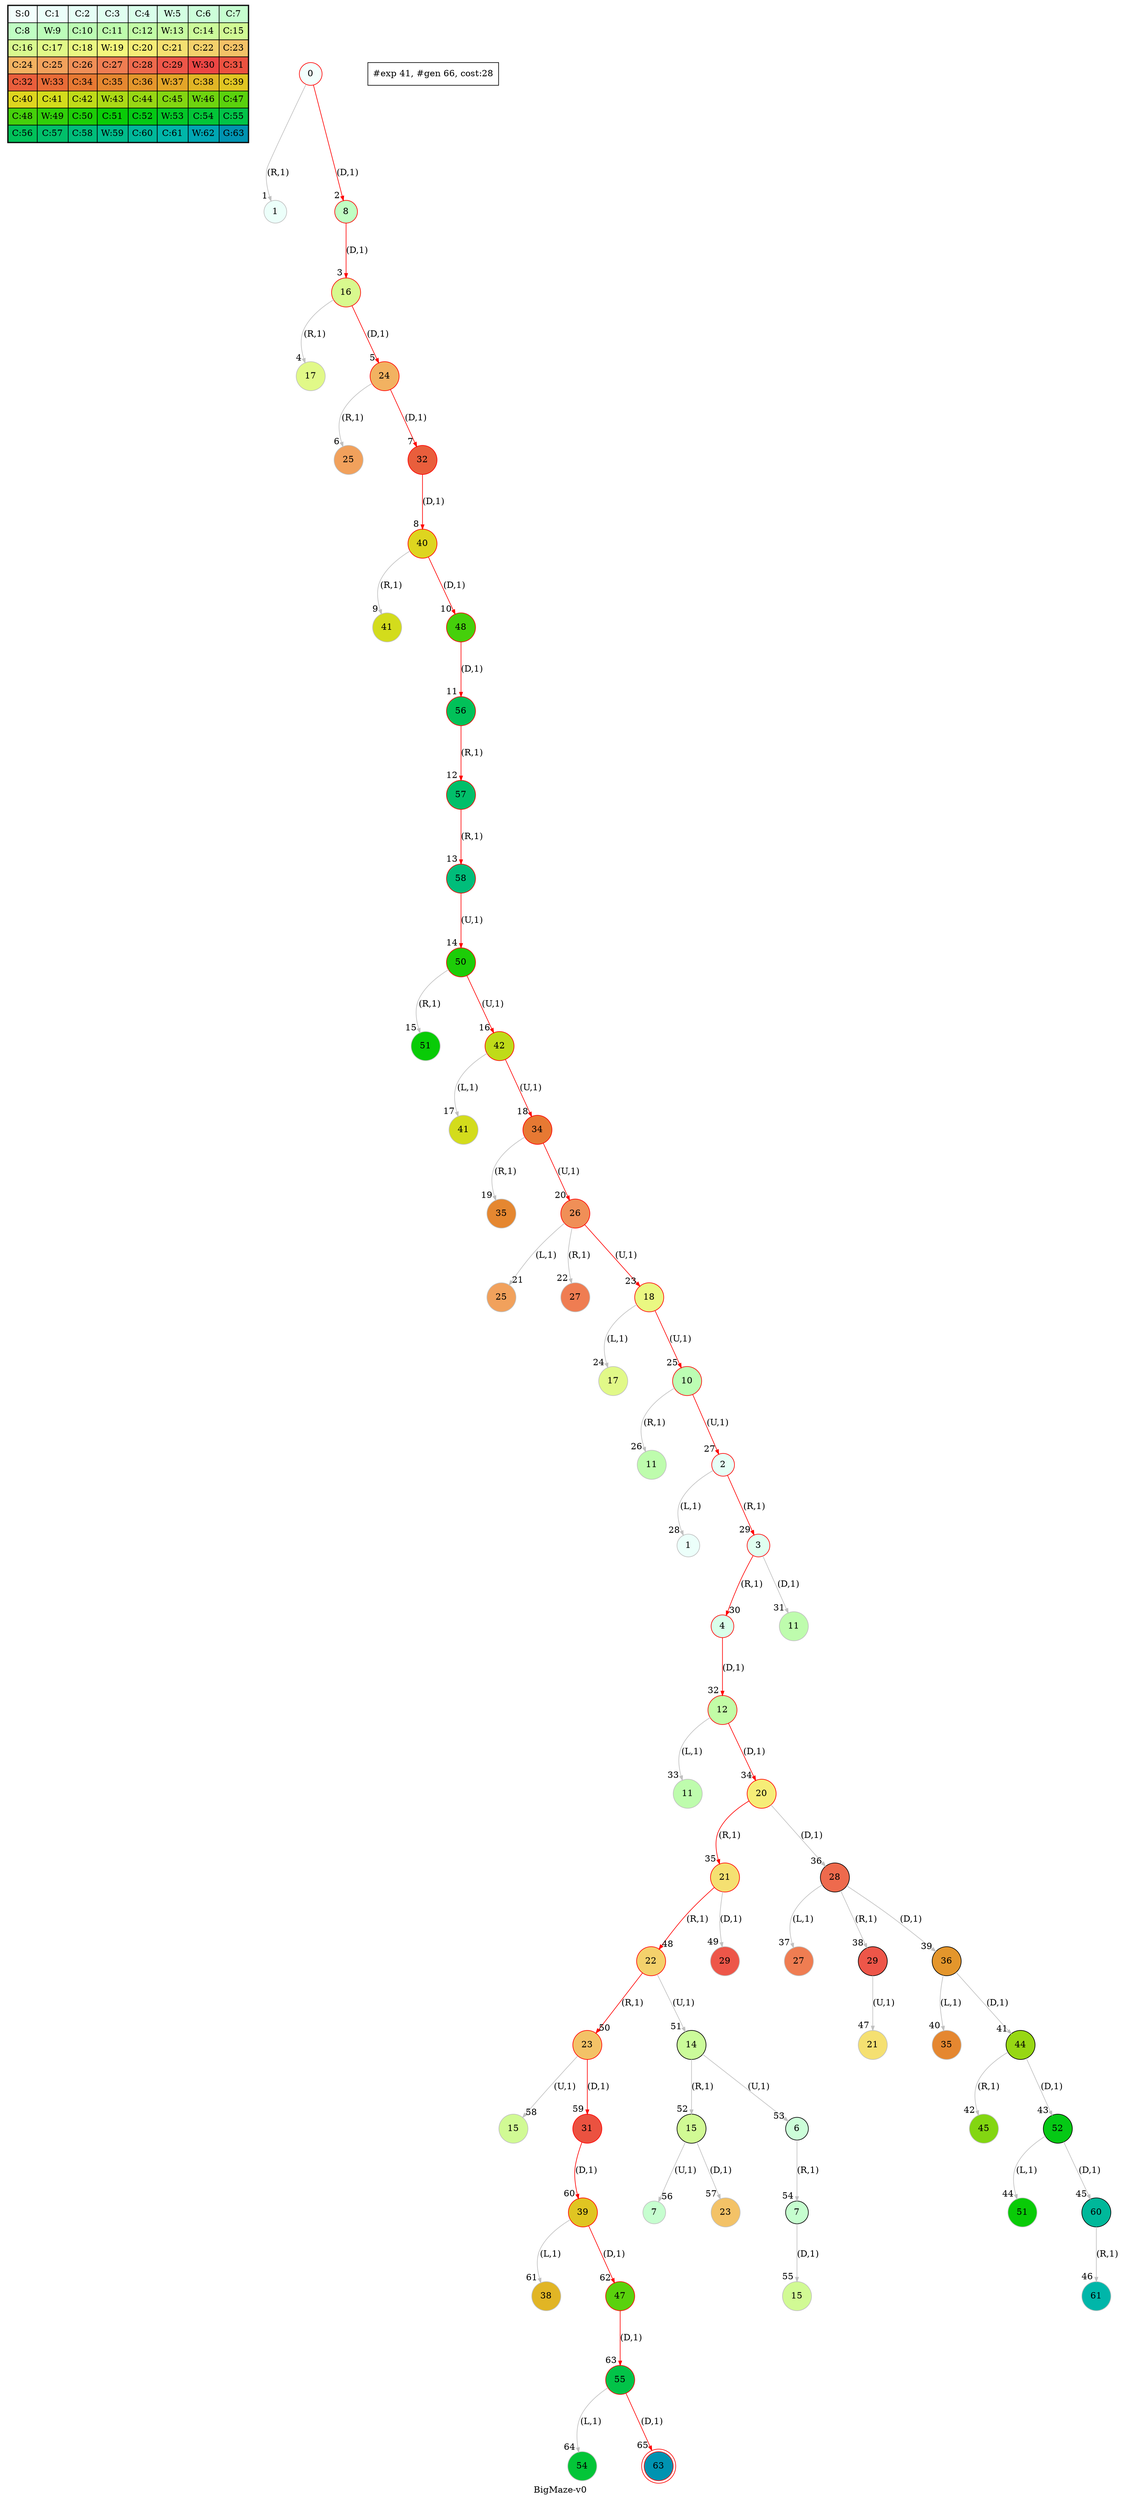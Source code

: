 digraph BigMaze { label="BigMaze-v0"
subgraph MAP {label=Map;map [shape=plaintext label=<<table border="1" cellpadding="5" cellspacing="0" cellborder="1"><tr><td bgcolor="0.46862745 0.04925994 0.99969645 1.        ">S:0</td><td bgcolor="0.45294118 0.07385253 0.99931706 1.        ">C:1</td><td bgcolor="0.4372549  0.09840028 0.99878599 1.        ">C:2</td><td bgcolor="0.42156863 0.12288829 0.99810333 1.        ">C:3</td><td bgcolor="0.40588235 0.1473017  0.99726917 1.        ">C:4</td><td bgcolor="0.39019608 0.17162568 0.99628365 1.        ">W:5</td><td bgcolor="0.3745098  0.19584547 0.99514692 1.        ">C:6</td><td bgcolor="0.35882353 0.21994636 0.99385914 1.        ">C:7</td></tr><tr><td bgcolor="0.34313725 0.24391372 0.99242051 1.        ">C:8</td><td bgcolor="0.32745098 0.267733   0.99083125 1.        ">W:9</td><td bgcolor="0.31176471 0.29138975 0.98909161 1.        ">C:10</td><td bgcolor="0.29607843 0.31486959 0.98720184 1.        ">C:11</td><td bgcolor="0.28039216 0.33815827 0.98516223 1.        ">C:12</td><td bgcolor="0.26470588 0.36124167 0.9829731  1.        ">W:13</td><td bgcolor="0.24901961 0.38410575 0.98063477 1.        ">C:14</td><td bgcolor="0.23333333 0.40673664 0.9781476  1.        ">C:15</td></tr><tr><td bgcolor="0.21764706 0.42912061 0.97551197 1.        ">C:16</td><td bgcolor="0.20196078 0.45124406 0.97272827 1.        ">C:17</td><td bgcolor="0.18627451 0.47309356 0.96979694 1.        ">C:18</td><td bgcolor="0.17058824 0.49465584 0.9667184  1.        ">W:19</td><td bgcolor="0.15490196 0.51591783 0.96349314 1.        ">C:20</td><td bgcolor="0.13921569 0.5368666  0.96012165 1.        ">C:21</td><td bgcolor="0.12352941 0.55748944 0.95660442 1.        ">C:22</td><td bgcolor="0.10784314 0.57777383 0.952942   1.        ">C:23</td></tr><tr><td bgcolor="0.09215686 0.59770746 0.94913494 1.        ">C:24</td><td bgcolor="0.07647059 0.61727822 0.94518383 1.        ">C:25</td><td bgcolor="0.06078431 0.63647424 0.94108925 1.        ">C:26</td><td bgcolor="0.04509804 0.65528385 0.93685184 1.        ">C:27</td><td bgcolor="0.02941176 0.67369564 0.93247223 1.        ">C:28</td><td bgcolor="0.01372549 0.69169844 0.92795109 1.        ">C:29</td><td bgcolor="0.00196078 0.70928131 0.92328911 1.        ">W:30</td><td bgcolor="0.01764706 0.72643357 0.91848699 1.        ">C:31</td></tr><tr><td bgcolor="0.03333333 0.74314483 0.91354546 1.        ">C:32</td><td bgcolor="0.04901961 0.75940492 0.90846527 1.        ">W:33</td><td bgcolor="0.06470588 0.77520398 0.9032472  1.        ">C:34</td><td bgcolor="0.08039216 0.79053241 0.89789203 1.        ">C:35</td><td bgcolor="0.09607843 0.80538092 0.89240058 1.        ">C:36</td><td bgcolor="0.11176471 0.81974048 0.88677369 1.        ">W:37</td><td bgcolor="0.12745098 0.83360239 0.88101219 1.        ">C:38</td><td bgcolor="0.14313725 0.84695821 0.87511698 1.        ">C:39</td></tr><tr><td bgcolor="0.15882353 0.85979985 0.86908895 1.        ">C:40</td><td bgcolor="0.1745098  0.87211951 0.862929   1.        ">C:41</td><td bgcolor="0.19019608 0.88390971 0.85663808 1.        ">C:42</td><td bgcolor="0.20588235 0.89516329 0.85021714 1.        ">W:43</td><td bgcolor="0.22156863 0.90587342 0.84366715 1.        ">C:44</td><td bgcolor="0.2372549  0.9160336  0.83698911 1.        ">C:45</td><td bgcolor="0.25294118 0.92563766 0.83018403 1.        ">W:46</td><td bgcolor="0.26862745 0.93467977 0.82325295 1.        ">C:47</td></tr><tr><td bgcolor="0.28431373 0.94315443 0.81619691 1.        ">C:48</td><td bgcolor="0.3        0.95105652 0.80901699 1.        ">W:49</td><td bgcolor="0.31568627 0.95838122 0.80171428 1.        ">C:50</td><td bgcolor="0.33137255 0.96512409 0.79428989 1.        ">C:51</td><td bgcolor="0.34705882 0.97128103 0.78674494 1.        ">C:52</td><td bgcolor="0.3627451  0.97684832 0.77908057 1.        ">W:53</td><td bgcolor="0.37843137 0.98182256 0.77129796 1.        ">C:54</td><td bgcolor="0.39411765 0.98620075 0.76339828 1.        ">C:55</td></tr><tr><td bgcolor="0.40980392 0.98998021 0.75538273 1.        ">C:56</td><td bgcolor="0.4254902  0.99315867 0.74725253 1.        ">C:57</td><td bgcolor="0.44117647 0.99573418 0.73900892 1.        ">C:58</td><td bgcolor="0.45686275 0.99770518 0.73065313 1.        ">W:59</td><td bgcolor="0.47254902 0.99907048 0.72218645 1.        ">C:60</td><td bgcolor="0.48823529 0.99982925 0.71361015 1.        ">C:61</td><td bgcolor="0.51176471 0.99982925 0.70054304 1.        ">W:62</td><td bgcolor="0.52745098 0.99907048 0.69169844 1.        ">G:63</td></tr></table>>]} 
nodesep=1 ranksep=1 node [shape=circle] edge [arrowsize=0.7] 
"0_0" [label=0 style=filled color=red  fillcolor="0.46862745 0.04925994 0.99969645 1.        "]; 
"0_0.1-1" [label=1 style=filled color=grey  fillcolor="0.45294118 0.07385253 0.99931706 1.        "];  "0_0" -> "0_0.1-1" [label="(R,1)" headlabel=" 1 " color=grey ]; 
"0_0.8-3" [label=8 style=filled color=grey  fillcolor="0.34313725 0.24391372 0.99242051 1.        "color=red ];   "0_0" -> "0_0.8-3" [label="(D,1)" headlabel=" 2 " color=grey color=red ];  
"0_0.8-3" [label=8 style=filled color=red  fillcolor="0.34313725 0.24391372 0.99242051 1.        "]; 
"0_0.8.16-3" [label=16 style=filled color=grey  fillcolor="0.21764706 0.42912061 0.97551197 1.        "color=red ];   "0_0.8-3" -> "0_0.8.16-3" [label="(D,1)" headlabel=" 3 " color=grey color=red ];  
"0_0.8.16-3" [label=16 style=filled color=red  fillcolor="0.21764706 0.42912061 0.97551197 1.        "]; 
"0_0.8.16.17-1" [label=17 style=filled color=grey  fillcolor="0.20196078 0.45124406 0.97272827 1.        "];  "0_0.8.16-3" -> "0_0.8.16.17-1" [label="(R,1)" headlabel=" 4 " color=grey ]; 
"0_0.8.16.24-3" [label=24 style=filled color=grey  fillcolor="0.09215686 0.59770746 0.94913494 1.        "color=red ];   "0_0.8.16-3" -> "0_0.8.16.24-3" [label="(D,1)" headlabel=" 5 " color=grey color=red ];  
"0_0.8.16.24-3" [label=24 style=filled color=red  fillcolor="0.09215686 0.59770746 0.94913494 1.        "]; 
"0_0.8.16.24.25-1" [label=25 style=filled color=grey  fillcolor="0.07647059 0.61727822 0.94518383 1.        "];  "0_0.8.16.24-3" -> "0_0.8.16.24.25-1" [label="(R,1)" headlabel=" 6 " color=grey ]; 
"0_0.8.16.24.32-3" [label=32 style=filled color=grey  fillcolor="0.03333333 0.74314483 0.91354546 1.        "color=red ];   "0_0.8.16.24-3" -> "0_0.8.16.24.32-3" [label="(D,1)" headlabel=" 7 " color=grey color=red ];  
"0_0.8.16.24.32-3" [label=32 style=filled color=red  fillcolor="0.03333333 0.74314483 0.91354546 1.        "]; 
"0_0.8.16.24.32.40-3" [label=40 style=filled color=grey  fillcolor="0.15882353 0.85979985 0.86908895 1.        "color=red ];   "0_0.8.16.24.32-3" -> "0_0.8.16.24.32.40-3" [label="(D,1)" headlabel=" 8 " color=grey color=red ];  
"0_0.8.16.24.32.40-3" [label=40 style=filled color=red  fillcolor="0.15882353 0.85979985 0.86908895 1.        "]; 
"0_0.8.16.24.32.40.41-1" [label=41 style=filled color=grey  fillcolor="0.1745098  0.87211951 0.862929   1.        "];  "0_0.8.16.24.32.40-3" -> "0_0.8.16.24.32.40.41-1" [label="(R,1)" headlabel=" 9 " color=grey ]; 
"0_0.8.16.24.32.40.48-3" [label=48 style=filled color=grey  fillcolor="0.28431373 0.94315443 0.81619691 1.        "color=red ];   "0_0.8.16.24.32.40-3" -> "0_0.8.16.24.32.40.48-3" [label="(D,1)" headlabel=" 10 " color=grey color=red ];  
"0_0.8.16.24.32.40.48-3" [label=48 style=filled color=red  fillcolor="0.28431373 0.94315443 0.81619691 1.        "]; 
"0_0.8.16.24.32.40.48.56-3" [label=56 style=filled color=grey  fillcolor="0.40980392 0.98998021 0.75538273 1.        "color=red ];   "0_0.8.16.24.32.40.48-3" -> "0_0.8.16.24.32.40.48.56-3" [label="(D,1)" headlabel=" 11 " color=grey color=red ];  
"0_0.8.16.24.32.40.48.56-3" [label=56 style=filled color=red  fillcolor="0.40980392 0.98998021 0.75538273 1.        "]; 
"0_0.8.16.24.32.40.48.56.57-1" [label=57 style=filled color=grey  fillcolor="0.4254902  0.99315867 0.74725253 1.        "color=red ];   "0_0.8.16.24.32.40.48.56-3" -> "0_0.8.16.24.32.40.48.56.57-1" [label="(R,1)" headlabel=" 12 " color=grey color=red ];  
"0_0.8.16.24.32.40.48.56.57-1" [label=57 style=filled color=red  fillcolor="0.4254902  0.99315867 0.74725253 1.        "]; 
"0_0.8.16.24.32.40.48.56.57.58-1" [label=58 style=filled color=grey  fillcolor="0.44117647 0.99573418 0.73900892 1.        "color=red ];   "0_0.8.16.24.32.40.48.56.57-1" -> "0_0.8.16.24.32.40.48.56.57.58-1" [label="(R,1)" headlabel=" 13 " color=grey color=red ];  
"0_0.8.16.24.32.40.48.56.57.58-1" [label=58 style=filled color=red  fillcolor="0.44117647 0.99573418 0.73900892 1.        "]; 
"0_0.8.16.24.32.40.48.56.57.58.50-2" [label=50 style=filled color=grey  fillcolor="0.31568627 0.95838122 0.80171428 1.        "color=red ];   "0_0.8.16.24.32.40.48.56.57.58-1" -> "0_0.8.16.24.32.40.48.56.57.58.50-2" [label="(U,1)" headlabel=" 14 " color=grey color=red ];  
"0_0.8.16.24.32.40.48.56.57.58.50-2" [label=50 style=filled color=red  fillcolor="0.31568627 0.95838122 0.80171428 1.        "]; 
"0_0.8.16.24.32.40.48.56.57.58.50.51-1" [label=51 style=filled color=grey  fillcolor="0.33137255 0.96512409 0.79428989 1.        "];  "0_0.8.16.24.32.40.48.56.57.58.50-2" -> "0_0.8.16.24.32.40.48.56.57.58.50.51-1" [label="(R,1)" headlabel=" 15 " color=grey ]; 
"0_0.8.16.24.32.40.48.56.57.58.50.42-2" [label=42 style=filled color=grey  fillcolor="0.19019608 0.88390971 0.85663808 1.        "color=red ];   "0_0.8.16.24.32.40.48.56.57.58.50-2" -> "0_0.8.16.24.32.40.48.56.57.58.50.42-2" [label="(U,1)" headlabel=" 16 " color=grey color=red ];  
"0_0.8.16.24.32.40.48.56.57.58.50.42-2" [label=42 style=filled color=red  fillcolor="0.19019608 0.88390971 0.85663808 1.        "]; 
"0_0.8.16.24.32.40.48.56.57.58.50.42.41-0" [label=41 style=filled color=grey  fillcolor="0.1745098  0.87211951 0.862929   1.        "];  "0_0.8.16.24.32.40.48.56.57.58.50.42-2" -> "0_0.8.16.24.32.40.48.56.57.58.50.42.41-0" [label="(L,1)" headlabel=" 17 " color=grey ]; 
"0_0.8.16.24.32.40.48.56.57.58.50.42.34-2" [label=34 style=filled color=grey  fillcolor="0.06470588 0.77520398 0.9032472  1.        "color=red ];   "0_0.8.16.24.32.40.48.56.57.58.50.42-2" -> "0_0.8.16.24.32.40.48.56.57.58.50.42.34-2" [label="(U,1)" headlabel=" 18 " color=grey color=red ];  
"0_0.8.16.24.32.40.48.56.57.58.50.42.34-2" [label=34 style=filled color=red  fillcolor="0.06470588 0.77520398 0.9032472  1.        "]; 
"0_0.8.16.24.32.40.48.56.57.58.50.42.34.35-1" [label=35 style=filled color=grey  fillcolor="0.08039216 0.79053241 0.89789203 1.        "];  "0_0.8.16.24.32.40.48.56.57.58.50.42.34-2" -> "0_0.8.16.24.32.40.48.56.57.58.50.42.34.35-1" [label="(R,1)" headlabel=" 19 " color=grey ]; 
"0_0.8.16.24.32.40.48.56.57.58.50.42.34.26-2" [label=26 style=filled color=grey  fillcolor="0.06078431 0.63647424 0.94108925 1.        "color=red ];   "0_0.8.16.24.32.40.48.56.57.58.50.42.34-2" -> "0_0.8.16.24.32.40.48.56.57.58.50.42.34.26-2" [label="(U,1)" headlabel=" 20 " color=grey color=red ];  
"0_0.8.16.24.32.40.48.56.57.58.50.42.34.26-2" [label=26 style=filled color=red  fillcolor="0.06078431 0.63647424 0.94108925 1.        "]; 
"0_0.8.16.24.32.40.48.56.57.58.50.42.34.26.25-0" [label=25 style=filled color=grey  fillcolor="0.07647059 0.61727822 0.94518383 1.        "];  "0_0.8.16.24.32.40.48.56.57.58.50.42.34.26-2" -> "0_0.8.16.24.32.40.48.56.57.58.50.42.34.26.25-0" [label="(L,1)" headlabel=" 21 " color=grey ]; 
"0_0.8.16.24.32.40.48.56.57.58.50.42.34.26.27-1" [label=27 style=filled color=grey  fillcolor="0.04509804 0.65528385 0.93685184 1.        "];  "0_0.8.16.24.32.40.48.56.57.58.50.42.34.26-2" -> "0_0.8.16.24.32.40.48.56.57.58.50.42.34.26.27-1" [label="(R,1)" headlabel=" 22 " color=grey ]; 
"0_0.8.16.24.32.40.48.56.57.58.50.42.34.26.18-2" [label=18 style=filled color=grey  fillcolor="0.18627451 0.47309356 0.96979694 1.        "color=red ];   "0_0.8.16.24.32.40.48.56.57.58.50.42.34.26-2" -> "0_0.8.16.24.32.40.48.56.57.58.50.42.34.26.18-2" [label="(U,1)" headlabel=" 23 " color=grey color=red ];  
"0_0.8.16.24.32.40.48.56.57.58.50.42.34.26.18-2" [label=18 style=filled color=red  fillcolor="0.18627451 0.47309356 0.96979694 1.        "]; 
"0_0.8.16.24.32.40.48.56.57.58.50.42.34.26.18.17-0" [label=17 style=filled color=grey  fillcolor="0.20196078 0.45124406 0.97272827 1.        "];  "0_0.8.16.24.32.40.48.56.57.58.50.42.34.26.18-2" -> "0_0.8.16.24.32.40.48.56.57.58.50.42.34.26.18.17-0" [label="(L,1)" headlabel=" 24 " color=grey ]; 
"0_0.8.16.24.32.40.48.56.57.58.50.42.34.26.18.10-2" [label=10 style=filled color=grey  fillcolor="0.31176471 0.29138975 0.98909161 1.        "color=red ];   "0_0.8.16.24.32.40.48.56.57.58.50.42.34.26.18-2" -> "0_0.8.16.24.32.40.48.56.57.58.50.42.34.26.18.10-2" [label="(U,1)" headlabel=" 25 " color=grey color=red ];  
"0_0.8.16.24.32.40.48.56.57.58.50.42.34.26.18.10-2" [label=10 style=filled color=red  fillcolor="0.31176471 0.29138975 0.98909161 1.        "]; 
"0_0.8.16.24.32.40.48.56.57.58.50.42.34.26.18.10.11-1" [label=11 style=filled color=grey  fillcolor="0.29607843 0.31486959 0.98720184 1.        "];  "0_0.8.16.24.32.40.48.56.57.58.50.42.34.26.18.10-2" -> "0_0.8.16.24.32.40.48.56.57.58.50.42.34.26.18.10.11-1" [label="(R,1)" headlabel=" 26 " color=grey ]; 
"0_0.8.16.24.32.40.48.56.57.58.50.42.34.26.18.10.2-2" [label=2 style=filled color=grey  fillcolor="0.4372549  0.09840028 0.99878599 1.        "color=red ];   "0_0.8.16.24.32.40.48.56.57.58.50.42.34.26.18.10-2" -> "0_0.8.16.24.32.40.48.56.57.58.50.42.34.26.18.10.2-2" [label="(U,1)" headlabel=" 27 " color=grey color=red ];  
"0_0.8.16.24.32.40.48.56.57.58.50.42.34.26.18.10.2-2" [label=2 style=filled color=red  fillcolor="0.4372549  0.09840028 0.99878599 1.        "]; 
"0_0.8.16.24.32.40.48.56.57.58.50.42.34.26.18.10.2.1-0" [label=1 style=filled color=grey  fillcolor="0.45294118 0.07385253 0.99931706 1.        "];  "0_0.8.16.24.32.40.48.56.57.58.50.42.34.26.18.10.2-2" -> "0_0.8.16.24.32.40.48.56.57.58.50.42.34.26.18.10.2.1-0" [label="(L,1)" headlabel=" 28 " color=grey ]; 
"0_0.8.16.24.32.40.48.56.57.58.50.42.34.26.18.10.2.3-1" [label=3 style=filled color=grey  fillcolor="0.42156863 0.12288829 0.99810333 1.        "color=red ];   "0_0.8.16.24.32.40.48.56.57.58.50.42.34.26.18.10.2-2" -> "0_0.8.16.24.32.40.48.56.57.58.50.42.34.26.18.10.2.3-1" [label="(R,1)" headlabel=" 29 " color=grey color=red ];  
"0_0.8.16.24.32.40.48.56.57.58.50.42.34.26.18.10.2.3-1" [label=3 style=filled color=red  fillcolor="0.42156863 0.12288829 0.99810333 1.        "]; 
"0_0.8.16.24.32.40.48.56.57.58.50.42.34.26.18.10.2.3.4-1" [label=4 style=filled color=grey  fillcolor="0.40588235 0.1473017  0.99726917 1.        "color=red ];   "0_0.8.16.24.32.40.48.56.57.58.50.42.34.26.18.10.2.3-1" -> "0_0.8.16.24.32.40.48.56.57.58.50.42.34.26.18.10.2.3.4-1" [label="(R,1)" headlabel=" 30 " color=grey color=red ];  
"0_0.8.16.24.32.40.48.56.57.58.50.42.34.26.18.10.2.3.11-3" [label=11 style=filled color=grey  fillcolor="0.29607843 0.31486959 0.98720184 1.        "];  "0_0.8.16.24.32.40.48.56.57.58.50.42.34.26.18.10.2.3-1" -> "0_0.8.16.24.32.40.48.56.57.58.50.42.34.26.18.10.2.3.11-3" [label="(D,1)" headlabel=" 31 " color=grey ]; 
"0_0.8.16.24.32.40.48.56.57.58.50.42.34.26.18.10.2.3.4-1" [label=4 style=filled color=red  fillcolor="0.40588235 0.1473017  0.99726917 1.        "]; 
"0_0.8.16.24.32.40.48.56.57.58.50.42.34.26.18.10.2.3.4.12-3" [label=12 style=filled color=grey  fillcolor="0.28039216 0.33815827 0.98516223 1.        "color=red ];   "0_0.8.16.24.32.40.48.56.57.58.50.42.34.26.18.10.2.3.4-1" -> "0_0.8.16.24.32.40.48.56.57.58.50.42.34.26.18.10.2.3.4.12-3" [label="(D,1)" headlabel=" 32 " color=grey color=red ];  
"0_0.8.16.24.32.40.48.56.57.58.50.42.34.26.18.10.2.3.4.12-3" [label=12 style=filled color=red  fillcolor="0.28039216 0.33815827 0.98516223 1.        "]; 
"0_0.8.16.24.32.40.48.56.57.58.50.42.34.26.18.10.2.3.4.12.11-0" [label=11 style=filled color=grey  fillcolor="0.29607843 0.31486959 0.98720184 1.        "];  "0_0.8.16.24.32.40.48.56.57.58.50.42.34.26.18.10.2.3.4.12-3" -> "0_0.8.16.24.32.40.48.56.57.58.50.42.34.26.18.10.2.3.4.12.11-0" [label="(L,1)" headlabel=" 33 " color=grey ]; 
"0_0.8.16.24.32.40.48.56.57.58.50.42.34.26.18.10.2.3.4.12.20-3" [label=20 style=filled color=grey  fillcolor="0.15490196 0.51591783 0.96349314 1.        "color=red ];   "0_0.8.16.24.32.40.48.56.57.58.50.42.34.26.18.10.2.3.4.12-3" -> "0_0.8.16.24.32.40.48.56.57.58.50.42.34.26.18.10.2.3.4.12.20-3" [label="(D,1)" headlabel=" 34 " color=grey color=red ];  
"0_0.8.16.24.32.40.48.56.57.58.50.42.34.26.18.10.2.3.4.12.20-3" [label=20 style=filled color=red  fillcolor="0.15490196 0.51591783 0.96349314 1.        "]; 
"0_0.8.16.24.32.40.48.56.57.58.50.42.34.26.18.10.2.3.4.12.20.21-1" [label=21 style=filled color=grey  fillcolor="0.13921569 0.5368666  0.96012165 1.        "color=red ];   "0_0.8.16.24.32.40.48.56.57.58.50.42.34.26.18.10.2.3.4.12.20-3" -> "0_0.8.16.24.32.40.48.56.57.58.50.42.34.26.18.10.2.3.4.12.20.21-1" [label="(R,1)" headlabel=" 35 " color=grey color=red ];  
"0_0.8.16.24.32.40.48.56.57.58.50.42.34.26.18.10.2.3.4.12.20.28-3" [label=28 style=filled color=grey  fillcolor="0.02941176 0.67369564 0.93247223 1.        "];  "0_0.8.16.24.32.40.48.56.57.58.50.42.34.26.18.10.2.3.4.12.20-3" -> "0_0.8.16.24.32.40.48.56.57.58.50.42.34.26.18.10.2.3.4.12.20.28-3" [label="(D,1)" headlabel=" 36 " color=grey ]; 
"0_0.8.16.24.32.40.48.56.57.58.50.42.34.26.18.10.2.3.4.12.20.28-3" [label=28 style=filled color=black  fillcolor="0.02941176 0.67369564 0.93247223 1.        "]; 
"0_0.8.16.24.32.40.48.56.57.58.50.42.34.26.18.10.2.3.4.12.20.28.27-0" [label=27 style=filled color=grey  fillcolor="0.04509804 0.65528385 0.93685184 1.        "];  "0_0.8.16.24.32.40.48.56.57.58.50.42.34.26.18.10.2.3.4.12.20.28-3" -> "0_0.8.16.24.32.40.48.56.57.58.50.42.34.26.18.10.2.3.4.12.20.28.27-0" [label="(L,1)" headlabel=" 37 " color=grey ]; 
"0_0.8.16.24.32.40.48.56.57.58.50.42.34.26.18.10.2.3.4.12.20.28.29-1" [label=29 style=filled color=grey  fillcolor="0.01372549 0.69169844 0.92795109 1.        "];  "0_0.8.16.24.32.40.48.56.57.58.50.42.34.26.18.10.2.3.4.12.20.28-3" -> "0_0.8.16.24.32.40.48.56.57.58.50.42.34.26.18.10.2.3.4.12.20.28.29-1" [label="(R,1)" headlabel=" 38 " color=grey ]; 
"0_0.8.16.24.32.40.48.56.57.58.50.42.34.26.18.10.2.3.4.12.20.28.36-3" [label=36 style=filled color=grey  fillcolor="0.09607843 0.80538092 0.89240058 1.        "];  "0_0.8.16.24.32.40.48.56.57.58.50.42.34.26.18.10.2.3.4.12.20.28-3" -> "0_0.8.16.24.32.40.48.56.57.58.50.42.34.26.18.10.2.3.4.12.20.28.36-3" [label="(D,1)" headlabel=" 39 " color=grey ]; 
"0_0.8.16.24.32.40.48.56.57.58.50.42.34.26.18.10.2.3.4.12.20.28.36-3" [label=36 style=filled color=black  fillcolor="0.09607843 0.80538092 0.89240058 1.        "]; 
"0_0.8.16.24.32.40.48.56.57.58.50.42.34.26.18.10.2.3.4.12.20.28.36.35-0" [label=35 style=filled color=grey  fillcolor="0.08039216 0.79053241 0.89789203 1.        "];  "0_0.8.16.24.32.40.48.56.57.58.50.42.34.26.18.10.2.3.4.12.20.28.36-3" -> "0_0.8.16.24.32.40.48.56.57.58.50.42.34.26.18.10.2.3.4.12.20.28.36.35-0" [label="(L,1)" headlabel=" 40 " color=grey ]; 
"0_0.8.16.24.32.40.48.56.57.58.50.42.34.26.18.10.2.3.4.12.20.28.36.44-3" [label=44 style=filled color=grey  fillcolor="0.22156863 0.90587342 0.84366715 1.        "];  "0_0.8.16.24.32.40.48.56.57.58.50.42.34.26.18.10.2.3.4.12.20.28.36-3" -> "0_0.8.16.24.32.40.48.56.57.58.50.42.34.26.18.10.2.3.4.12.20.28.36.44-3" [label="(D,1)" headlabel=" 41 " color=grey ]; 
"0_0.8.16.24.32.40.48.56.57.58.50.42.34.26.18.10.2.3.4.12.20.28.36.44-3" [label=44 style=filled color=black  fillcolor="0.22156863 0.90587342 0.84366715 1.        "]; 
"0_0.8.16.24.32.40.48.56.57.58.50.42.34.26.18.10.2.3.4.12.20.28.36.44.45-1" [label=45 style=filled color=grey  fillcolor="0.2372549  0.9160336  0.83698911 1.        "];  "0_0.8.16.24.32.40.48.56.57.58.50.42.34.26.18.10.2.3.4.12.20.28.36.44-3" -> "0_0.8.16.24.32.40.48.56.57.58.50.42.34.26.18.10.2.3.4.12.20.28.36.44.45-1" [label="(R,1)" headlabel=" 42 " color=grey ]; 
"0_0.8.16.24.32.40.48.56.57.58.50.42.34.26.18.10.2.3.4.12.20.28.36.44.52-3" [label=52 style=filled color=grey  fillcolor="0.34705882 0.97128103 0.78674494 1.        "];  "0_0.8.16.24.32.40.48.56.57.58.50.42.34.26.18.10.2.3.4.12.20.28.36.44-3" -> "0_0.8.16.24.32.40.48.56.57.58.50.42.34.26.18.10.2.3.4.12.20.28.36.44.52-3" [label="(D,1)" headlabel=" 43 " color=grey ]; 
"0_0.8.16.24.32.40.48.56.57.58.50.42.34.26.18.10.2.3.4.12.20.28.36.44.52-3" [label=52 style=filled color=black  fillcolor="0.34705882 0.97128103 0.78674494 1.        "]; 
"0_0.8.16.24.32.40.48.56.57.58.50.42.34.26.18.10.2.3.4.12.20.28.36.44.52.51-0" [label=51 style=filled color=grey  fillcolor="0.33137255 0.96512409 0.79428989 1.        "];  "0_0.8.16.24.32.40.48.56.57.58.50.42.34.26.18.10.2.3.4.12.20.28.36.44.52-3" -> "0_0.8.16.24.32.40.48.56.57.58.50.42.34.26.18.10.2.3.4.12.20.28.36.44.52.51-0" [label="(L,1)" headlabel=" 44 " color=grey ]; 
"0_0.8.16.24.32.40.48.56.57.58.50.42.34.26.18.10.2.3.4.12.20.28.36.44.52.60-3" [label=60 style=filled color=grey  fillcolor="0.47254902 0.99907048 0.72218645 1.        "];  "0_0.8.16.24.32.40.48.56.57.58.50.42.34.26.18.10.2.3.4.12.20.28.36.44.52-3" -> "0_0.8.16.24.32.40.48.56.57.58.50.42.34.26.18.10.2.3.4.12.20.28.36.44.52.60-3" [label="(D,1)" headlabel=" 45 " color=grey ]; 
"0_0.8.16.24.32.40.48.56.57.58.50.42.34.26.18.10.2.3.4.12.20.28.36.44.52.60-3" [label=60 style=filled color=black  fillcolor="0.47254902 0.99907048 0.72218645 1.        "]; 
"0_0.8.16.24.32.40.48.56.57.58.50.42.34.26.18.10.2.3.4.12.20.28.36.44.52.60.61-1" [label=61 style=filled color=grey  fillcolor="0.48823529 0.99982925 0.71361015 1.        "];  "0_0.8.16.24.32.40.48.56.57.58.50.42.34.26.18.10.2.3.4.12.20.28.36.44.52.60-3" -> "0_0.8.16.24.32.40.48.56.57.58.50.42.34.26.18.10.2.3.4.12.20.28.36.44.52.60.61-1" [label="(R,1)" headlabel=" 46 " color=grey ]; 
"0_0.8.16.24.32.40.48.56.57.58.50.42.34.26.18.10.2.3.4.12.20.28.29-1" [label=29 style=filled color=black  fillcolor="0.01372549 0.69169844 0.92795109 1.        "]; 
"0_0.8.16.24.32.40.48.56.57.58.50.42.34.26.18.10.2.3.4.12.20.28.29.21-2" [label=21 style=filled color=grey  fillcolor="0.13921569 0.5368666  0.96012165 1.        "];  "0_0.8.16.24.32.40.48.56.57.58.50.42.34.26.18.10.2.3.4.12.20.28.29-1" -> "0_0.8.16.24.32.40.48.56.57.58.50.42.34.26.18.10.2.3.4.12.20.28.29.21-2" [label="(U,1)" headlabel=" 47 " color=grey ]; 
"0_0.8.16.24.32.40.48.56.57.58.50.42.34.26.18.10.2.3.4.12.20.21-1" [label=21 style=filled color=red  fillcolor="0.13921569 0.5368666  0.96012165 1.        "]; 
"0_0.8.16.24.32.40.48.56.57.58.50.42.34.26.18.10.2.3.4.12.20.21.22-1" [label=22 style=filled color=grey  fillcolor="0.12352941 0.55748944 0.95660442 1.        "color=red ];   "0_0.8.16.24.32.40.48.56.57.58.50.42.34.26.18.10.2.3.4.12.20.21-1" -> "0_0.8.16.24.32.40.48.56.57.58.50.42.34.26.18.10.2.3.4.12.20.21.22-1" [label="(R,1)" headlabel=" 48 " color=grey color=red ];  
"0_0.8.16.24.32.40.48.56.57.58.50.42.34.26.18.10.2.3.4.12.20.21.29-3" [label=29 style=filled color=grey  fillcolor="0.01372549 0.69169844 0.92795109 1.        "];  "0_0.8.16.24.32.40.48.56.57.58.50.42.34.26.18.10.2.3.4.12.20.21-1" -> "0_0.8.16.24.32.40.48.56.57.58.50.42.34.26.18.10.2.3.4.12.20.21.29-3" [label="(D,1)" headlabel=" 49 " color=grey ]; 
"0_0.8.16.24.32.40.48.56.57.58.50.42.34.26.18.10.2.3.4.12.20.21.22-1" [label=22 style=filled color=red  fillcolor="0.12352941 0.55748944 0.95660442 1.        "]; 
"0_0.8.16.24.32.40.48.56.57.58.50.42.34.26.18.10.2.3.4.12.20.21.22.23-1" [label=23 style=filled color=grey  fillcolor="0.10784314 0.57777383 0.952942   1.        "color=red ];   "0_0.8.16.24.32.40.48.56.57.58.50.42.34.26.18.10.2.3.4.12.20.21.22-1" -> "0_0.8.16.24.32.40.48.56.57.58.50.42.34.26.18.10.2.3.4.12.20.21.22.23-1" [label="(R,1)" headlabel=" 50 " color=grey color=red ];  
"0_0.8.16.24.32.40.48.56.57.58.50.42.34.26.18.10.2.3.4.12.20.21.22.14-2" [label=14 style=filled color=grey  fillcolor="0.24901961 0.38410575 0.98063477 1.        "];  "0_0.8.16.24.32.40.48.56.57.58.50.42.34.26.18.10.2.3.4.12.20.21.22-1" -> "0_0.8.16.24.32.40.48.56.57.58.50.42.34.26.18.10.2.3.4.12.20.21.22.14-2" [label="(U,1)" headlabel=" 51 " color=grey ]; 
"0_0.8.16.24.32.40.48.56.57.58.50.42.34.26.18.10.2.3.4.12.20.21.22.14-2" [label=14 style=filled color=black  fillcolor="0.24901961 0.38410575 0.98063477 1.        "]; 
"0_0.8.16.24.32.40.48.56.57.58.50.42.34.26.18.10.2.3.4.12.20.21.22.14.15-1" [label=15 style=filled color=grey  fillcolor="0.23333333 0.40673664 0.9781476  1.        "];  "0_0.8.16.24.32.40.48.56.57.58.50.42.34.26.18.10.2.3.4.12.20.21.22.14-2" -> "0_0.8.16.24.32.40.48.56.57.58.50.42.34.26.18.10.2.3.4.12.20.21.22.14.15-1" [label="(R,1)" headlabel=" 52 " color=grey ]; 
"0_0.8.16.24.32.40.48.56.57.58.50.42.34.26.18.10.2.3.4.12.20.21.22.14.6-2" [label=6 style=filled color=grey  fillcolor="0.3745098  0.19584547 0.99514692 1.        "];  "0_0.8.16.24.32.40.48.56.57.58.50.42.34.26.18.10.2.3.4.12.20.21.22.14-2" -> "0_0.8.16.24.32.40.48.56.57.58.50.42.34.26.18.10.2.3.4.12.20.21.22.14.6-2" [label="(U,1)" headlabel=" 53 " color=grey ]; 
"0_0.8.16.24.32.40.48.56.57.58.50.42.34.26.18.10.2.3.4.12.20.21.22.14.6-2" [label=6 style=filled color=black  fillcolor="0.3745098  0.19584547 0.99514692 1.        "]; 
"0_0.8.16.24.32.40.48.56.57.58.50.42.34.26.18.10.2.3.4.12.20.21.22.14.6.7-1" [label=7 style=filled color=grey  fillcolor="0.35882353 0.21994636 0.99385914 1.        "];  "0_0.8.16.24.32.40.48.56.57.58.50.42.34.26.18.10.2.3.4.12.20.21.22.14.6-2" -> "0_0.8.16.24.32.40.48.56.57.58.50.42.34.26.18.10.2.3.4.12.20.21.22.14.6.7-1" [label="(R,1)" headlabel=" 54 " color=grey ]; 
"0_0.8.16.24.32.40.48.56.57.58.50.42.34.26.18.10.2.3.4.12.20.21.22.14.6.7-1" [label=7 style=filled color=black  fillcolor="0.35882353 0.21994636 0.99385914 1.        "]; 
"0_0.8.16.24.32.40.48.56.57.58.50.42.34.26.18.10.2.3.4.12.20.21.22.14.6.7.15-3" [label=15 style=filled color=grey  fillcolor="0.23333333 0.40673664 0.9781476  1.        "];  "0_0.8.16.24.32.40.48.56.57.58.50.42.34.26.18.10.2.3.4.12.20.21.22.14.6.7-1" -> "0_0.8.16.24.32.40.48.56.57.58.50.42.34.26.18.10.2.3.4.12.20.21.22.14.6.7.15-3" [label="(D,1)" headlabel=" 55 " color=grey ]; 
"0_0.8.16.24.32.40.48.56.57.58.50.42.34.26.18.10.2.3.4.12.20.21.22.14.15-1" [label=15 style=filled color=black  fillcolor="0.23333333 0.40673664 0.9781476  1.        "]; 
"0_0.8.16.24.32.40.48.56.57.58.50.42.34.26.18.10.2.3.4.12.20.21.22.14.15.7-2" [label=7 style=filled color=grey  fillcolor="0.35882353 0.21994636 0.99385914 1.        "];  "0_0.8.16.24.32.40.48.56.57.58.50.42.34.26.18.10.2.3.4.12.20.21.22.14.15-1" -> "0_0.8.16.24.32.40.48.56.57.58.50.42.34.26.18.10.2.3.4.12.20.21.22.14.15.7-2" [label="(U,1)" headlabel=" 56 " color=grey ]; 
"0_0.8.16.24.32.40.48.56.57.58.50.42.34.26.18.10.2.3.4.12.20.21.22.14.15.23-3" [label=23 style=filled color=grey  fillcolor="0.10784314 0.57777383 0.952942   1.        "];  "0_0.8.16.24.32.40.48.56.57.58.50.42.34.26.18.10.2.3.4.12.20.21.22.14.15-1" -> "0_0.8.16.24.32.40.48.56.57.58.50.42.34.26.18.10.2.3.4.12.20.21.22.14.15.23-3" [label="(D,1)" headlabel=" 57 " color=grey ]; 
"0_0.8.16.24.32.40.48.56.57.58.50.42.34.26.18.10.2.3.4.12.20.21.22.23-1" [label=23 style=filled color=red  fillcolor="0.10784314 0.57777383 0.952942   1.        "]; 
"0_0.8.16.24.32.40.48.56.57.58.50.42.34.26.18.10.2.3.4.12.20.21.22.23.15-2" [label=15 style=filled color=grey  fillcolor="0.23333333 0.40673664 0.9781476  1.        "];  "0_0.8.16.24.32.40.48.56.57.58.50.42.34.26.18.10.2.3.4.12.20.21.22.23-1" -> "0_0.8.16.24.32.40.48.56.57.58.50.42.34.26.18.10.2.3.4.12.20.21.22.23.15-2" [label="(U,1)" headlabel=" 58 " color=grey ]; 
"0_0.8.16.24.32.40.48.56.57.58.50.42.34.26.18.10.2.3.4.12.20.21.22.23.31-3" [label=31 style=filled color=grey  fillcolor="0.01764706 0.72643357 0.91848699 1.        "color=red ];   "0_0.8.16.24.32.40.48.56.57.58.50.42.34.26.18.10.2.3.4.12.20.21.22.23-1" -> "0_0.8.16.24.32.40.48.56.57.58.50.42.34.26.18.10.2.3.4.12.20.21.22.23.31-3" [label="(D,1)" headlabel=" 59 " color=grey color=red ];  
"0_0.8.16.24.32.40.48.56.57.58.50.42.34.26.18.10.2.3.4.12.20.21.22.23.31-3" [label=31 style=filled color=red  fillcolor="0.01764706 0.72643357 0.91848699 1.        "]; 
"0_0.8.16.24.32.40.48.56.57.58.50.42.34.26.18.10.2.3.4.12.20.21.22.23.31.39-3" [label=39 style=filled color=grey  fillcolor="0.14313725 0.84695821 0.87511698 1.        "color=red ];   "0_0.8.16.24.32.40.48.56.57.58.50.42.34.26.18.10.2.3.4.12.20.21.22.23.31-3" -> "0_0.8.16.24.32.40.48.56.57.58.50.42.34.26.18.10.2.3.4.12.20.21.22.23.31.39-3" [label="(D,1)" headlabel=" 60 " color=grey color=red ];  
"0_0.8.16.24.32.40.48.56.57.58.50.42.34.26.18.10.2.3.4.12.20.21.22.23.31.39-3" [label=39 style=filled color=red  fillcolor="0.14313725 0.84695821 0.87511698 1.        "]; 
"0_0.8.16.24.32.40.48.56.57.58.50.42.34.26.18.10.2.3.4.12.20.21.22.23.31.39.38-0" [label=38 style=filled color=grey  fillcolor="0.12745098 0.83360239 0.88101219 1.        "];  "0_0.8.16.24.32.40.48.56.57.58.50.42.34.26.18.10.2.3.4.12.20.21.22.23.31.39-3" -> "0_0.8.16.24.32.40.48.56.57.58.50.42.34.26.18.10.2.3.4.12.20.21.22.23.31.39.38-0" [label="(L,1)" headlabel=" 61 " color=grey ]; 
"0_0.8.16.24.32.40.48.56.57.58.50.42.34.26.18.10.2.3.4.12.20.21.22.23.31.39.47-3" [label=47 style=filled color=grey  fillcolor="0.26862745 0.93467977 0.82325295 1.        "color=red ];   "0_0.8.16.24.32.40.48.56.57.58.50.42.34.26.18.10.2.3.4.12.20.21.22.23.31.39-3" -> "0_0.8.16.24.32.40.48.56.57.58.50.42.34.26.18.10.2.3.4.12.20.21.22.23.31.39.47-3" [label="(D,1)" headlabel=" 62 " color=grey color=red ];  
"0_0.8.16.24.32.40.48.56.57.58.50.42.34.26.18.10.2.3.4.12.20.21.22.23.31.39.47-3" [label=47 style=filled color=red  fillcolor="0.26862745 0.93467977 0.82325295 1.        "]; 
"0_0.8.16.24.32.40.48.56.57.58.50.42.34.26.18.10.2.3.4.12.20.21.22.23.31.39.47.55-3" [label=55 style=filled color=grey  fillcolor="0.39411765 0.98620075 0.76339828 1.        "color=red ];   "0_0.8.16.24.32.40.48.56.57.58.50.42.34.26.18.10.2.3.4.12.20.21.22.23.31.39.47-3" -> "0_0.8.16.24.32.40.48.56.57.58.50.42.34.26.18.10.2.3.4.12.20.21.22.23.31.39.47.55-3" [label="(D,1)" headlabel=" 63 " color=grey color=red ];  
"0_0.8.16.24.32.40.48.56.57.58.50.42.34.26.18.10.2.3.4.12.20.21.22.23.31.39.47.55-3" [label=55 style=filled color=red  fillcolor="0.39411765 0.98620075 0.76339828 1.        "]; 
"0_0.8.16.24.32.40.48.56.57.58.50.42.34.26.18.10.2.3.4.12.20.21.22.23.31.39.47.55.54-0" [label=54 style=filled color=grey  fillcolor="0.37843137 0.98182256 0.77129796 1.        "];  "0_0.8.16.24.32.40.48.56.57.58.50.42.34.26.18.10.2.3.4.12.20.21.22.23.31.39.47.55-3" -> "0_0.8.16.24.32.40.48.56.57.58.50.42.34.26.18.10.2.3.4.12.20.21.22.23.31.39.47.55.54-0" [label="(L,1)" headlabel=" 64 " color=grey ]; 
"0_0.8.16.24.32.40.48.56.57.58.50.42.34.26.18.10.2.3.4.12.20.21.22.23.31.39.47.55.63-3" [label=63 style=filled color=red peripheries=2 fillcolor="0.52745098 0.99907048 0.69169844 1.        "color=red ];   "0_0.8.16.24.32.40.48.56.57.58.50.42.34.26.18.10.2.3.4.12.20.21.22.23.31.39.47.55-3" -> "0_0.8.16.24.32.40.48.56.57.58.50.42.34.26.18.10.2.3.4.12.20.21.22.23.31.39.47.55.63-3" [label="(D,1)" headlabel=" 65 " color=grey color=red ];  
 "#exp 41, #gen 66, cost:28" [ shape=box ];
}
